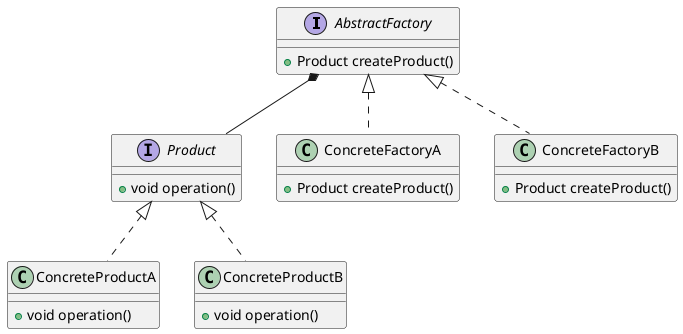 @startuml

AbstractFactory *-- Product

interface Product {
  +void operation()
}

class ConcreteProductA implements Product {
  +void operation()
}

class ConcreteProductB implements Product {
  +void operation()
}

interface AbstractFactory {
  +Product createProduct()
}

class ConcreteFactoryA implements AbstractFactory {
  +Product createProduct()
}

class ConcreteFactoryB implements AbstractFactory {
  +Product createProduct()
}

@enduml
